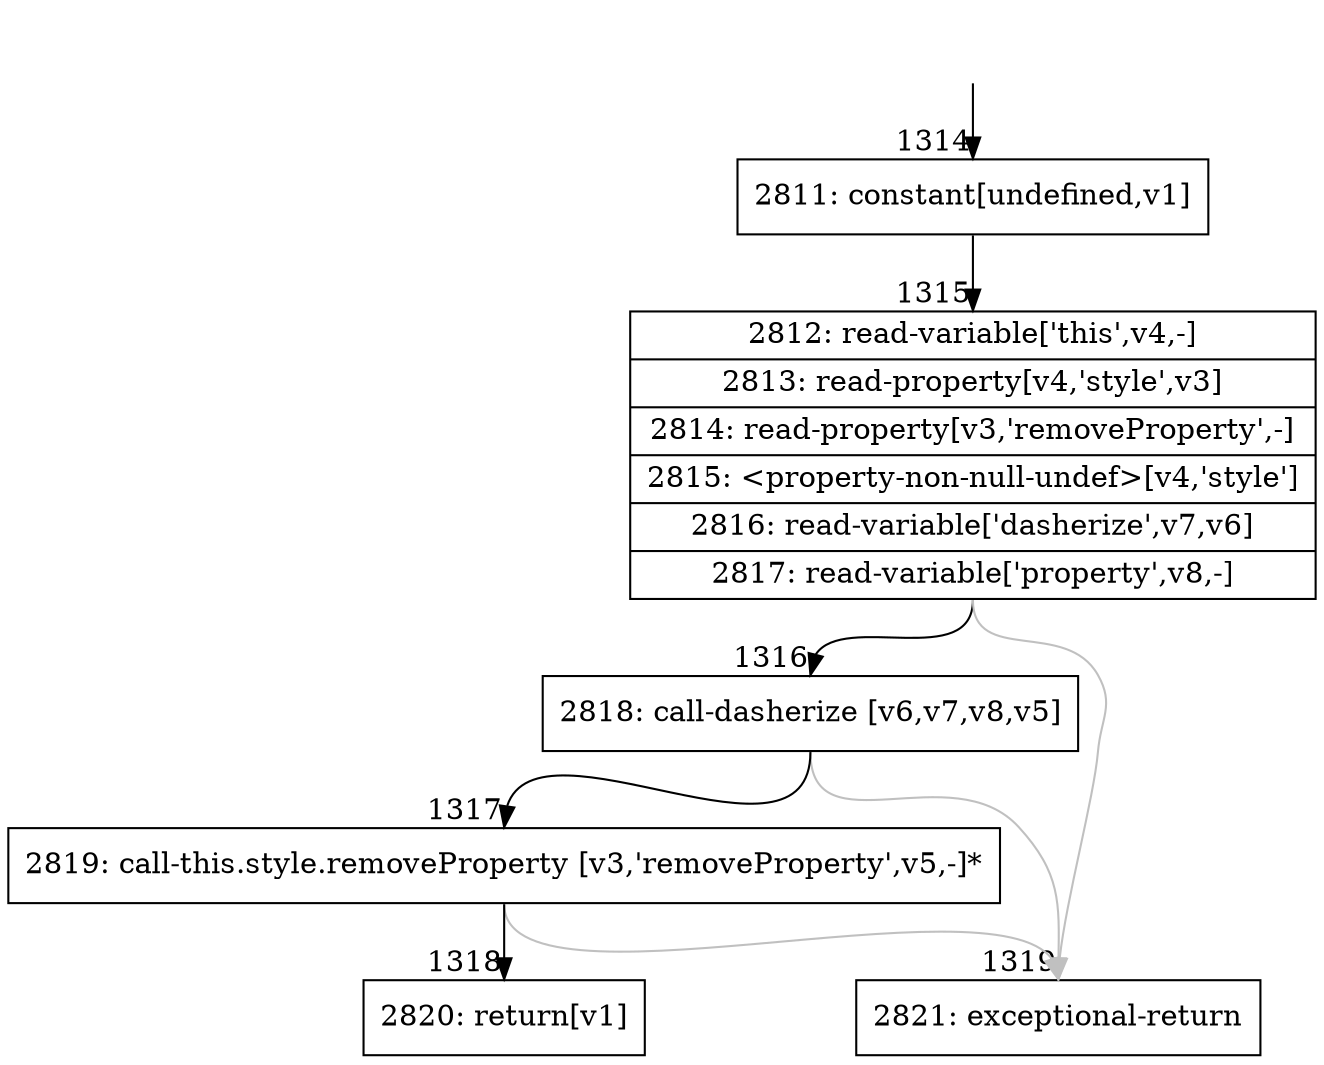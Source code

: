 digraph {
rankdir="TD"
BB_entry128[shape=none,label=""];
BB_entry128 -> BB1314 [tailport=s, headport=n, headlabel="    1314"]
BB1314 [shape=record label="{2811: constant[undefined,v1]}" ] 
BB1314 -> BB1315 [tailport=s, headport=n, headlabel="      1315"]
BB1315 [shape=record label="{2812: read-variable['this',v4,-]|2813: read-property[v4,'style',v3]|2814: read-property[v3,'removeProperty',-]|2815: \<property-non-null-undef\>[v4,'style']|2816: read-variable['dasherize',v7,v6]|2817: read-variable['property',v8,-]}" ] 
BB1315 -> BB1316 [tailport=s, headport=n, headlabel="      1316"]
BB1315 -> BB1319 [tailport=s, headport=n, color=gray, headlabel="      1319"]
BB1316 [shape=record label="{2818: call-dasherize [v6,v7,v8,v5]}" ] 
BB1316 -> BB1317 [tailport=s, headport=n, headlabel="      1317"]
BB1316 -> BB1319 [tailport=s, headport=n, color=gray]
BB1317 [shape=record label="{2819: call-this.style.removeProperty [v3,'removeProperty',v5,-]*}" ] 
BB1317 -> BB1318 [tailport=s, headport=n, headlabel="      1318"]
BB1317 -> BB1319 [tailport=s, headport=n, color=gray]
BB1318 [shape=record label="{2820: return[v1]}" ] 
BB1319 [shape=record label="{2821: exceptional-return}" ] 
//#$~ 691
}
